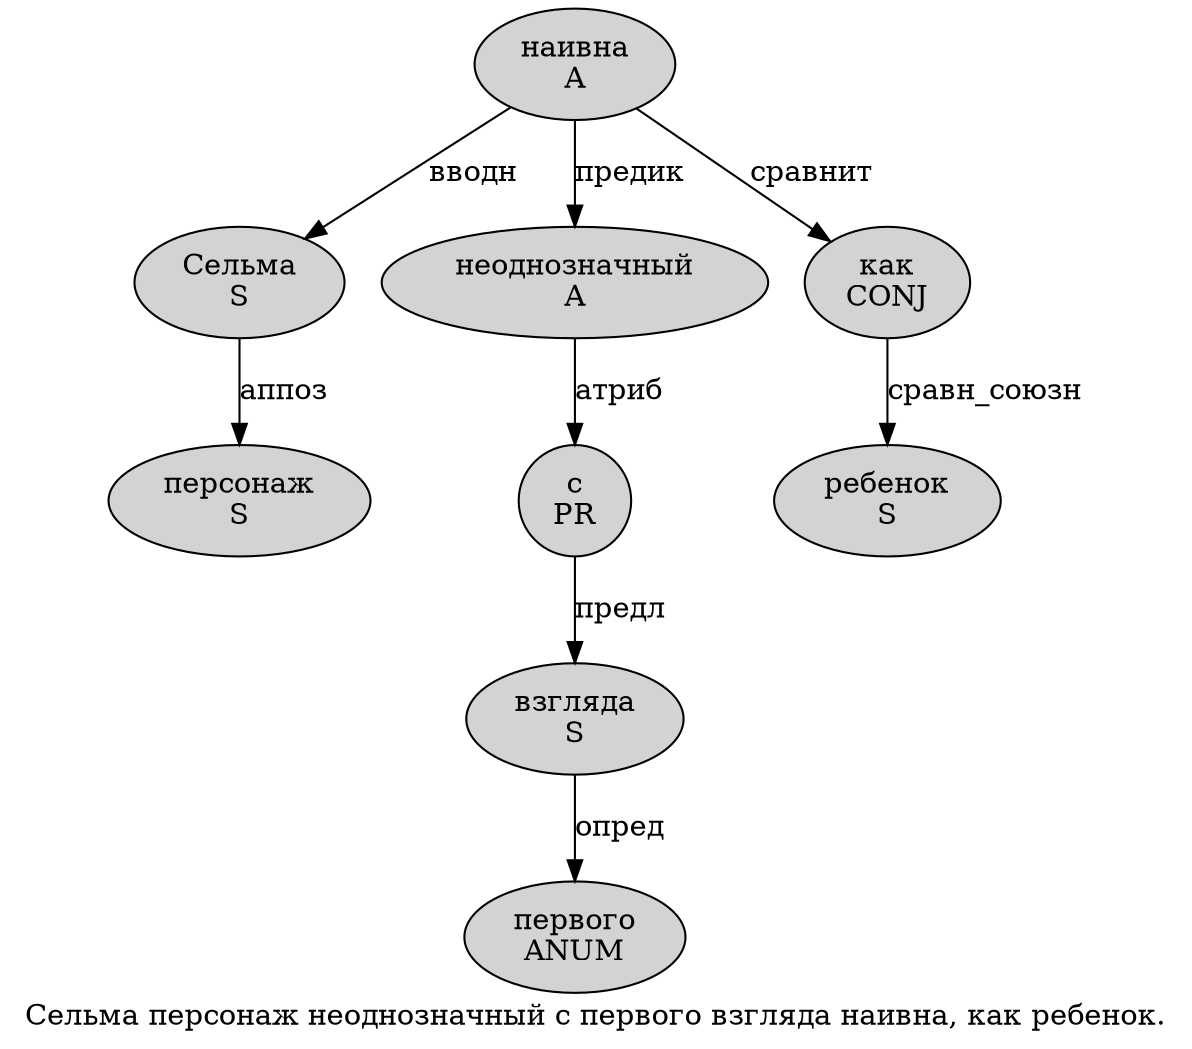 digraph SENTENCE_1837 {
	graph [label="Сельма персонаж неоднозначный с первого взгляда наивна, как ребенок."]
	node [style=filled]
		0 [label="Сельма
S" color="" fillcolor=lightgray penwidth=1 shape=ellipse]
		1 [label="персонаж
S" color="" fillcolor=lightgray penwidth=1 shape=ellipse]
		2 [label="неоднозначный
A" color="" fillcolor=lightgray penwidth=1 shape=ellipse]
		3 [label="с
PR" color="" fillcolor=lightgray penwidth=1 shape=ellipse]
		4 [label="первого
ANUM" color="" fillcolor=lightgray penwidth=1 shape=ellipse]
		5 [label="взгляда
S" color="" fillcolor=lightgray penwidth=1 shape=ellipse]
		6 [label="наивна
A" color="" fillcolor=lightgray penwidth=1 shape=ellipse]
		8 [label="как
CONJ" color="" fillcolor=lightgray penwidth=1 shape=ellipse]
		9 [label="ребенок
S" color="" fillcolor=lightgray penwidth=1 shape=ellipse]
			3 -> 5 [label="предл"]
			2 -> 3 [label="атриб"]
			5 -> 4 [label="опред"]
			8 -> 9 [label="сравн_союзн"]
			0 -> 1 [label="аппоз"]
			6 -> 0 [label="вводн"]
			6 -> 2 [label="предик"]
			6 -> 8 [label="сравнит"]
}